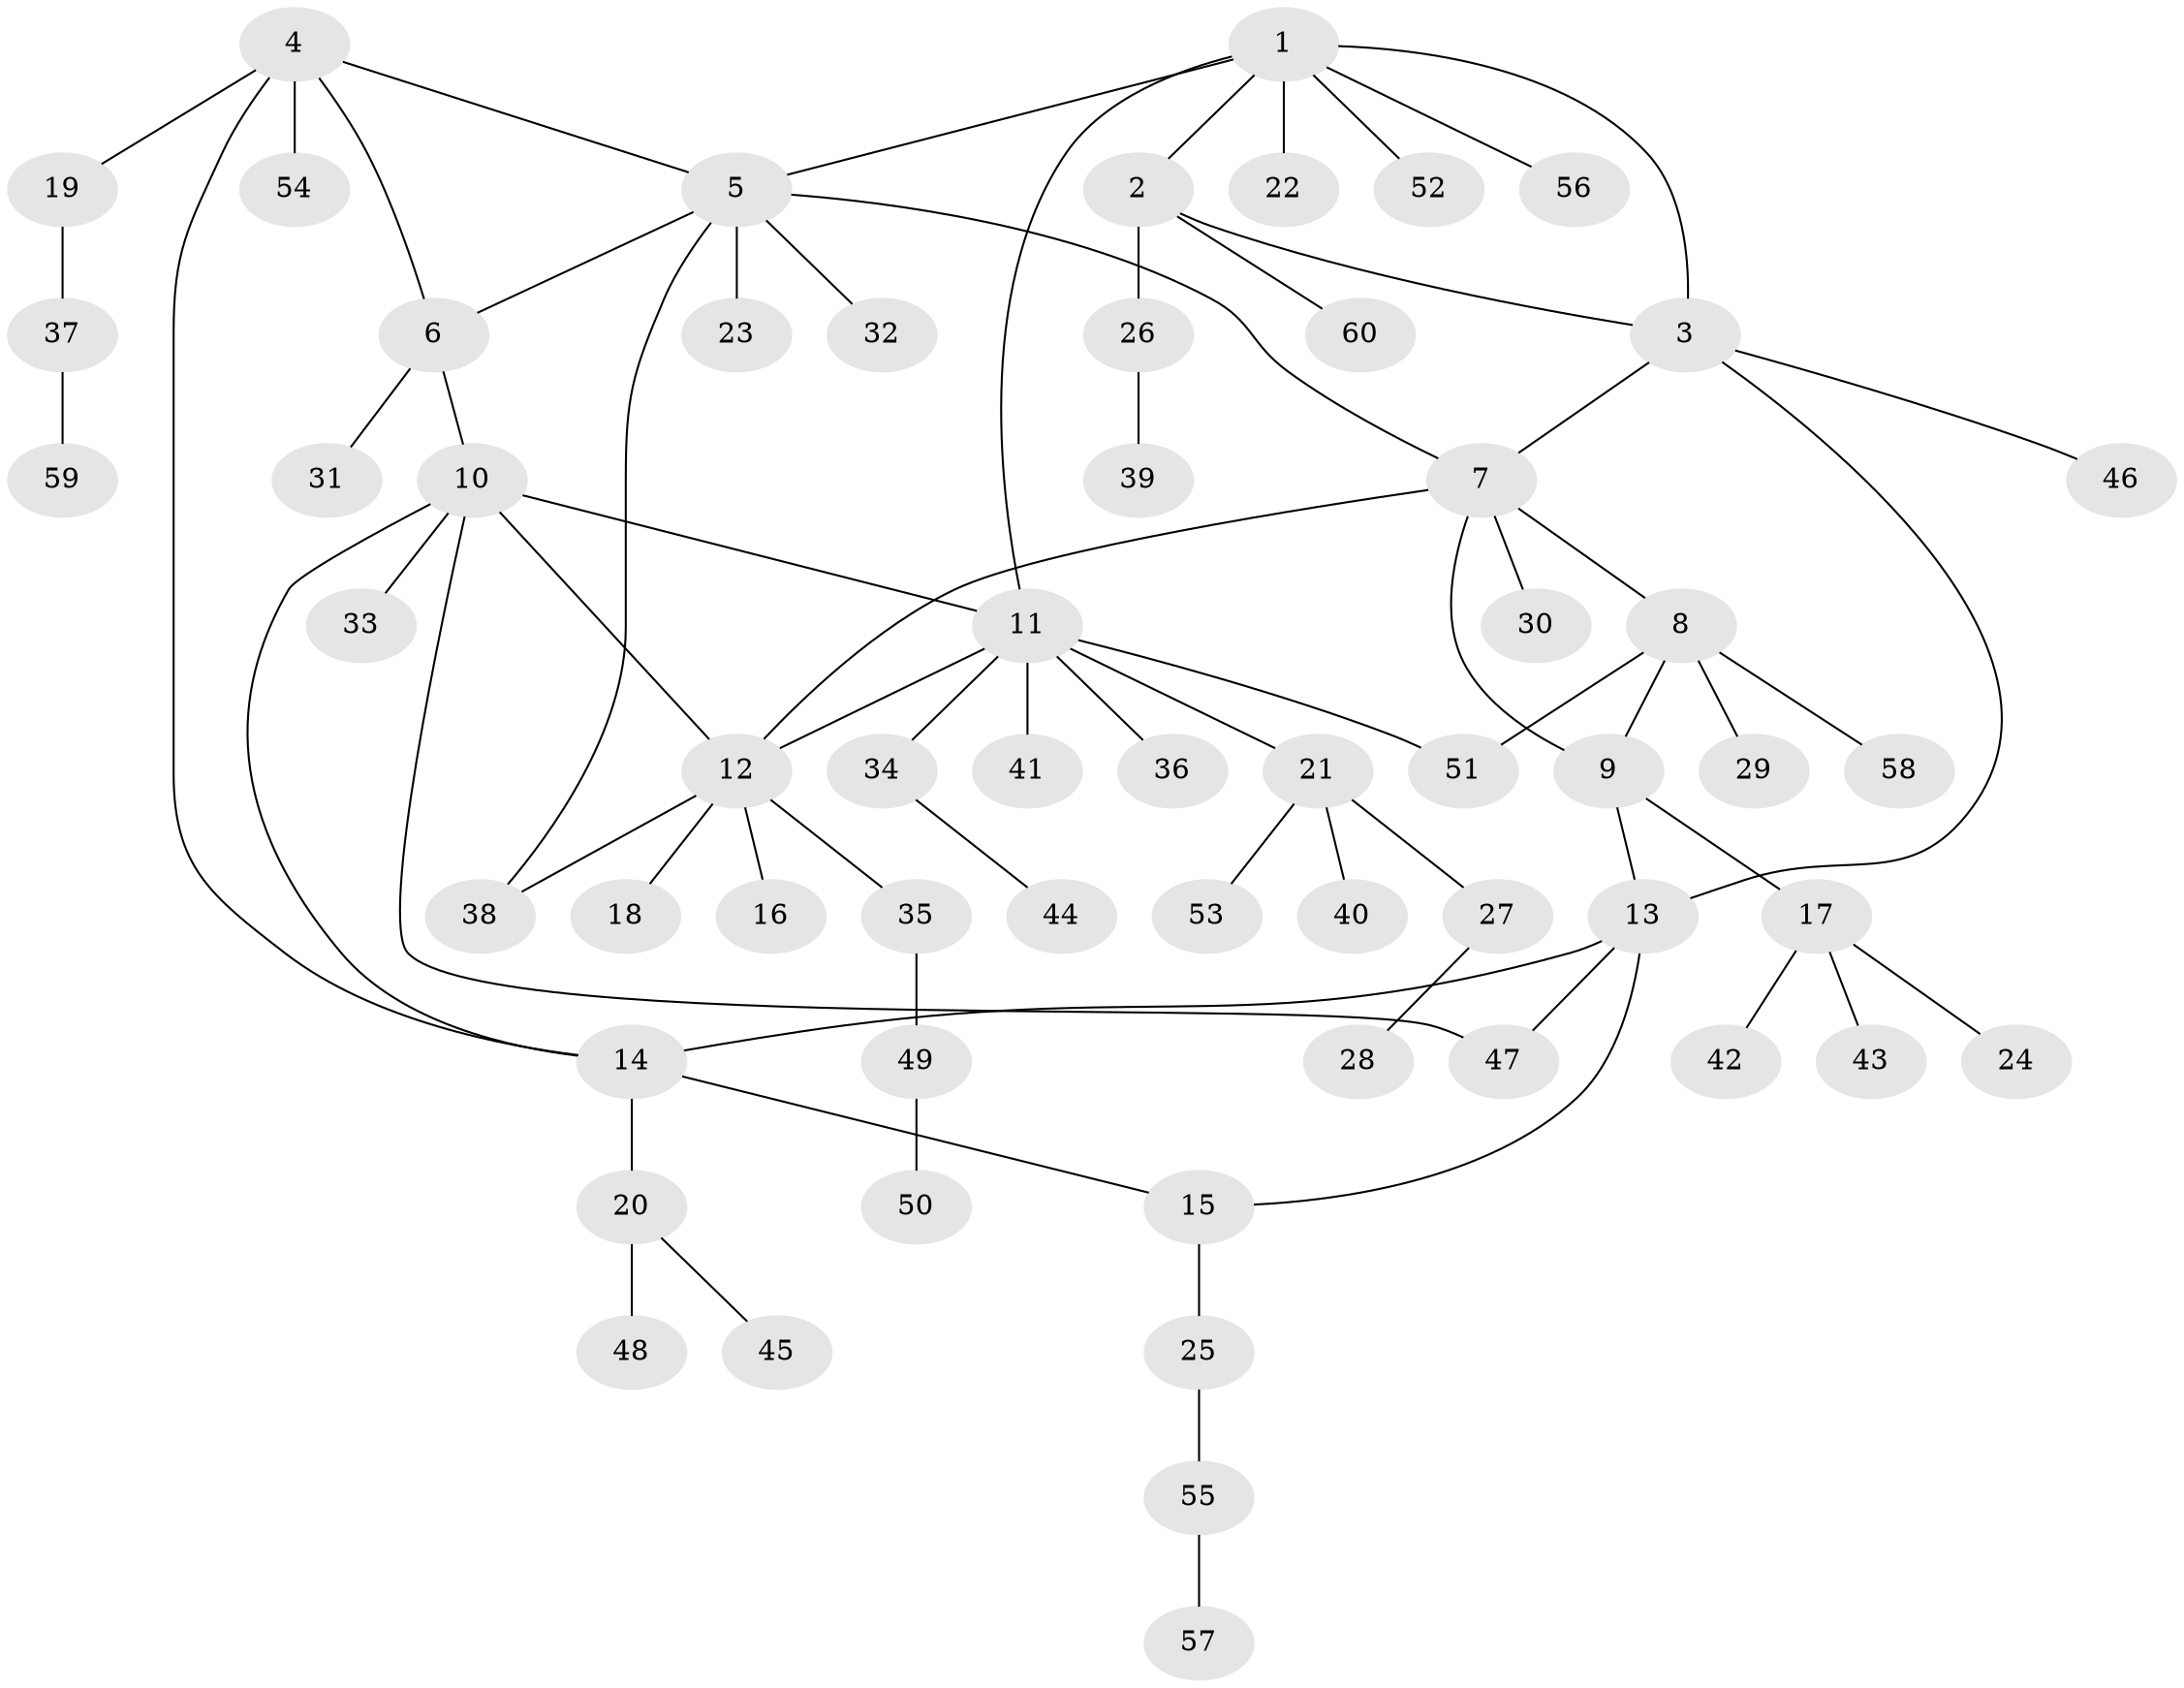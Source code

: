 // Generated by graph-tools (version 1.1) at 2025/26/03/09/25 03:26:37]
// undirected, 60 vertices, 73 edges
graph export_dot {
graph [start="1"]
  node [color=gray90,style=filled];
  1;
  2;
  3;
  4;
  5;
  6;
  7;
  8;
  9;
  10;
  11;
  12;
  13;
  14;
  15;
  16;
  17;
  18;
  19;
  20;
  21;
  22;
  23;
  24;
  25;
  26;
  27;
  28;
  29;
  30;
  31;
  32;
  33;
  34;
  35;
  36;
  37;
  38;
  39;
  40;
  41;
  42;
  43;
  44;
  45;
  46;
  47;
  48;
  49;
  50;
  51;
  52;
  53;
  54;
  55;
  56;
  57;
  58;
  59;
  60;
  1 -- 2;
  1 -- 3;
  1 -- 5;
  1 -- 11;
  1 -- 22;
  1 -- 52;
  1 -- 56;
  2 -- 3;
  2 -- 26;
  2 -- 60;
  3 -- 7;
  3 -- 13;
  3 -- 46;
  4 -- 5;
  4 -- 6;
  4 -- 14;
  4 -- 19;
  4 -- 54;
  5 -- 6;
  5 -- 7;
  5 -- 23;
  5 -- 32;
  5 -- 38;
  6 -- 10;
  6 -- 31;
  7 -- 8;
  7 -- 9;
  7 -- 12;
  7 -- 30;
  8 -- 9;
  8 -- 29;
  8 -- 51;
  8 -- 58;
  9 -- 13;
  9 -- 17;
  10 -- 11;
  10 -- 12;
  10 -- 14;
  10 -- 33;
  10 -- 47;
  11 -- 12;
  11 -- 21;
  11 -- 34;
  11 -- 36;
  11 -- 41;
  11 -- 51;
  12 -- 16;
  12 -- 18;
  12 -- 35;
  12 -- 38;
  13 -- 14;
  13 -- 15;
  13 -- 47;
  14 -- 15;
  14 -- 20;
  15 -- 25;
  17 -- 24;
  17 -- 42;
  17 -- 43;
  19 -- 37;
  20 -- 45;
  20 -- 48;
  21 -- 27;
  21 -- 40;
  21 -- 53;
  25 -- 55;
  26 -- 39;
  27 -- 28;
  34 -- 44;
  35 -- 49;
  37 -- 59;
  49 -- 50;
  55 -- 57;
}
